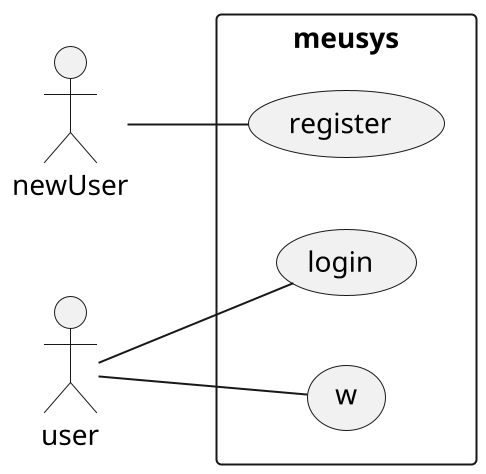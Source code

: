@startuml teste

scale 2
left to right direction
skinparam PackageStyle rect
actor newUser
actor user
rectangle meusys {
  newUser -- (register)
  user -- (login)
  user -- (w)
}
@enduml